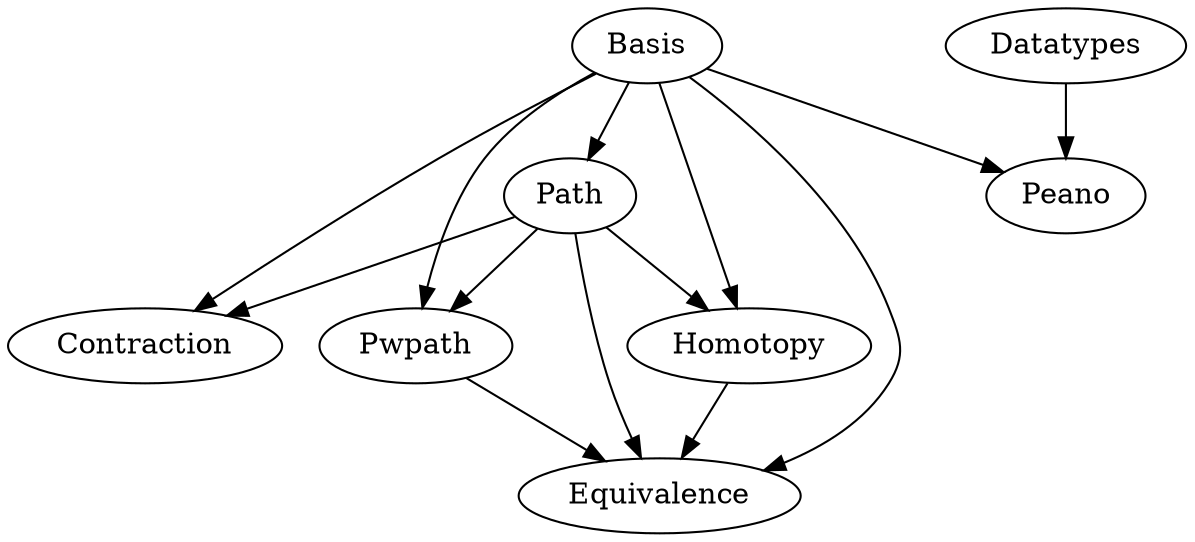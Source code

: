 digraph G {
    Basis -> Path;
    
    Path -> Homotopy;
    Basis -> Homotopy;
    
    Basis -> Pwpath;
    Path -> Pwpath;
    
    Basis -> Contraction;
    Path -> Contraction;
    
    Basis -> Equivalence;
    Path -> Equivalence;
    Pwpath -> Equivalence;
    Homotopy -> Equivalence;

    Basis -> Peano;
    Datatypes -> Peano;
}
